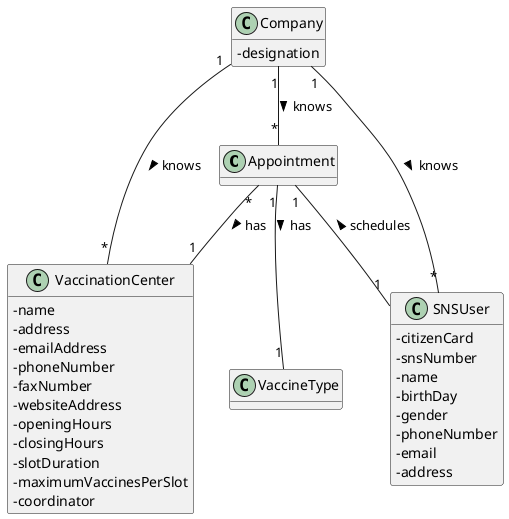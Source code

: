 @startuml US01_DM
hide methods
skinparam classAttributeIconSize 0

class Appointment {}

class VaccineType {}

class SNSUser {
  -citizenCard
  -snsNumber
  -name
  -birthDay
  -gender
  -phoneNumber
  -email
  -address
}

class VaccinationCenter{
  -name
  -address
  -emailAddress
  -phoneNumber
  -faxNumber
  -websiteAddress
  -openingHours  
  -closingHours
  -slotDuration
  -maximumVaccinesPerSlot
  -coordinator
}

class Company {
  -designation
}

Company "1" -- "*" Appointment : knows >
Appointment "1"  -- "1" VaccineType : has >
Appointment "*" -- "1" VaccinationCenter : has >
Company "1" -- "*" VaccinationCenter : knows >
Appointment "1" -- "1" SNSUser : schedules <
Company "1" -- "*" SNSUser : knows >

@enduml